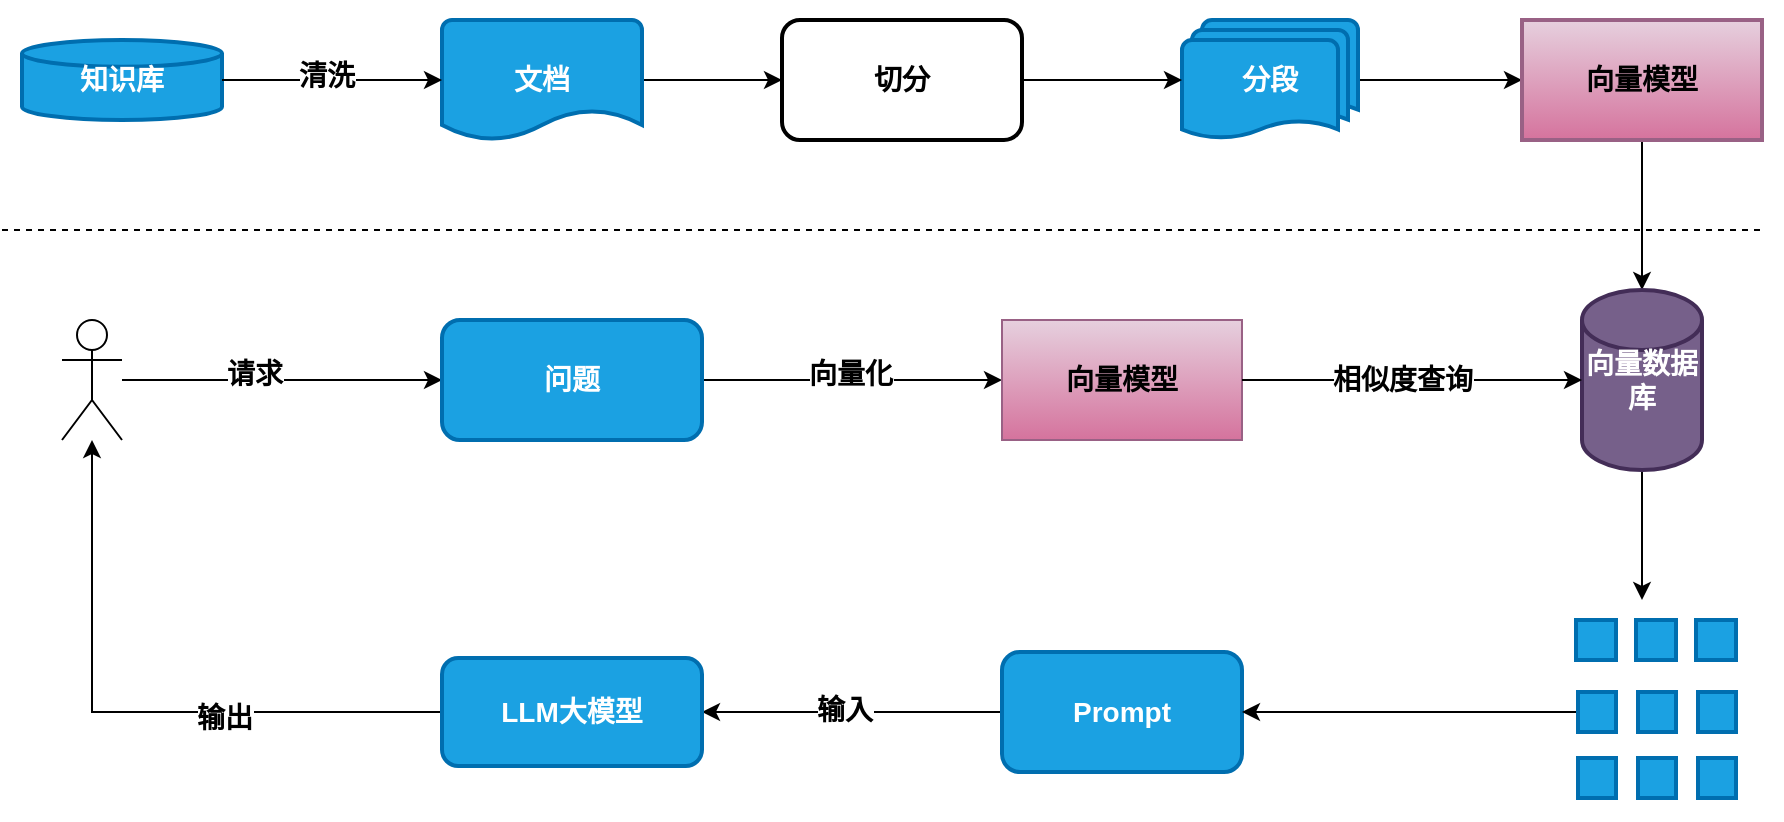 <mxfile version="28.1.2">
  <diagram name="RAG核心流程" id="JKx-FvenfKslHEoDBpSc">
    <mxGraphModel dx="2253" dy="853" grid="1" gridSize="10" guides="1" tooltips="1" connect="1" arrows="1" fold="1" page="1" pageScale="1" pageWidth="827" pageHeight="1169" math="0" shadow="0">
      <root>
        <mxCell id="0" />
        <mxCell id="1" parent="0" />
        <mxCell id="Zxp3NIF342L1-s8h1Rc8-51" value="" style="rounded=0;whiteSpace=wrap;html=1;strokeColor=none;" vertex="1" parent="1">
          <mxGeometry x="-40" y="150" width="890" height="410" as="geometry" />
        </mxCell>
        <mxCell id="Zxp3NIF342L1-s8h1Rc8-2" value="知识库" style="strokeWidth=2;html=1;shape=mxgraph.flowchart.database;whiteSpace=wrap;fillColor=#1ba1e2;fontColor=#ffffff;strokeColor=#006EAF;fontSize=14;fontStyle=1" vertex="1" parent="1">
          <mxGeometry x="-30" y="170" width="100" height="40" as="geometry" />
        </mxCell>
        <mxCell id="Zxp3NIF342L1-s8h1Rc8-7" value="" style="edgeStyle=orthogonalEdgeStyle;rounded=0;orthogonalLoop=1;jettySize=auto;html=1;fontStyle=1;fontSize=14;" edge="1" parent="1" source="Zxp3NIF342L1-s8h1Rc8-3" target="Zxp3NIF342L1-s8h1Rc8-6">
          <mxGeometry relative="1" as="geometry" />
        </mxCell>
        <mxCell id="Zxp3NIF342L1-s8h1Rc8-3" value="文档" style="strokeWidth=2;html=1;shape=mxgraph.flowchart.document2;whiteSpace=wrap;size=0.25;strokeColor=#006EAF;align=center;verticalAlign=middle;fontFamily=Helvetica;fontSize=14;fontColor=#ffffff;fillColor=#1ba1e2;fontStyle=1" vertex="1" parent="1">
          <mxGeometry x="180" y="160" width="100" height="60" as="geometry" />
        </mxCell>
        <mxCell id="Zxp3NIF342L1-s8h1Rc8-4" style="edgeStyle=orthogonalEdgeStyle;rounded=0;orthogonalLoop=1;jettySize=auto;html=1;entryX=0;entryY=0.5;entryDx=0;entryDy=0;entryPerimeter=0;fontStyle=1;fontSize=14;" edge="1" parent="1" source="Zxp3NIF342L1-s8h1Rc8-2" target="Zxp3NIF342L1-s8h1Rc8-3">
          <mxGeometry relative="1" as="geometry" />
        </mxCell>
        <mxCell id="Zxp3NIF342L1-s8h1Rc8-5" value="清洗" style="edgeLabel;html=1;align=center;verticalAlign=middle;resizable=0;points=[];fontStyle=1;fontSize=14;" vertex="1" connectable="0" parent="Zxp3NIF342L1-s8h1Rc8-4">
          <mxGeometry x="-0.054" y="2" relative="1" as="geometry">
            <mxPoint as="offset" />
          </mxGeometry>
        </mxCell>
        <mxCell id="Zxp3NIF342L1-s8h1Rc8-6" value="切分" style="whiteSpace=wrap;html=1;strokeWidth=2;rounded=1;fontSize=14;fontStyle=1" vertex="1" parent="1">
          <mxGeometry x="350" y="160" width="120" height="60" as="geometry" />
        </mxCell>
        <mxCell id="Zxp3NIF342L1-s8h1Rc8-13" value="" style="edgeStyle=orthogonalEdgeStyle;rounded=0;orthogonalLoop=1;jettySize=auto;html=1;fontStyle=1;fontSize=14;" edge="1" parent="1" source="Zxp3NIF342L1-s8h1Rc8-8" target="Zxp3NIF342L1-s8h1Rc8-12">
          <mxGeometry relative="1" as="geometry" />
        </mxCell>
        <mxCell id="Zxp3NIF342L1-s8h1Rc8-8" value="分段" style="strokeWidth=2;html=1;shape=mxgraph.flowchart.multi-document;whiteSpace=wrap;strokeColor=#006EAF;align=center;verticalAlign=middle;fontFamily=Helvetica;fontSize=14;fontColor=#ffffff;fillColor=#1ba1e2;fontStyle=1" vertex="1" parent="1">
          <mxGeometry x="550" y="160" width="88" height="60" as="geometry" />
        </mxCell>
        <mxCell id="Zxp3NIF342L1-s8h1Rc8-11" style="edgeStyle=orthogonalEdgeStyle;rounded=0;orthogonalLoop=1;jettySize=auto;html=1;entryX=0;entryY=0.5;entryDx=0;entryDy=0;entryPerimeter=0;fontStyle=1;fontSize=14;" edge="1" parent="1" source="Zxp3NIF342L1-s8h1Rc8-6" target="Zxp3NIF342L1-s8h1Rc8-8">
          <mxGeometry relative="1" as="geometry" />
        </mxCell>
        <mxCell id="Zxp3NIF342L1-s8h1Rc8-23" style="edgeStyle=orthogonalEdgeStyle;rounded=0;orthogonalLoop=1;jettySize=auto;html=1;fontStyle=1;fontSize=14;" edge="1" parent="1" source="Zxp3NIF342L1-s8h1Rc8-12" target="Zxp3NIF342L1-s8h1Rc8-21">
          <mxGeometry relative="1" as="geometry" />
        </mxCell>
        <mxCell id="Zxp3NIF342L1-s8h1Rc8-12" value="向量模型" style="whiteSpace=wrap;html=1;strokeWidth=2;fillColor=#e6d0de;strokeColor=#996185;gradientColor=#d5739d;fontStyle=1;fontSize=14;" vertex="1" parent="1">
          <mxGeometry x="720" y="160" width="120" height="60" as="geometry" />
        </mxCell>
        <mxCell id="Zxp3NIF342L1-s8h1Rc8-14" value="" style="endArrow=none;dashed=1;html=1;rounded=0;fontStyle=1;fontSize=14;" edge="1" parent="1">
          <mxGeometry width="50" height="50" relative="1" as="geometry">
            <mxPoint x="-40" y="265" as="sourcePoint" />
            <mxPoint x="840" y="265" as="targetPoint" />
          </mxGeometry>
        </mxCell>
        <mxCell id="Zxp3NIF342L1-s8h1Rc8-17" value="" style="edgeStyle=orthogonalEdgeStyle;rounded=0;orthogonalLoop=1;jettySize=auto;html=1;fontStyle=1;fontSize=14;" edge="1" parent="1" source="Zxp3NIF342L1-s8h1Rc8-15" target="Zxp3NIF342L1-s8h1Rc8-16">
          <mxGeometry relative="1" as="geometry" />
        </mxCell>
        <mxCell id="Zxp3NIF342L1-s8h1Rc8-48" value="请求" style="edgeLabel;html=1;align=center;verticalAlign=middle;resizable=0;points=[];fontStyle=1;fontSize=14;" vertex="1" connectable="0" parent="Zxp3NIF342L1-s8h1Rc8-17">
          <mxGeometry x="-0.175" y="3" relative="1" as="geometry">
            <mxPoint as="offset" />
          </mxGeometry>
        </mxCell>
        <mxCell id="Zxp3NIF342L1-s8h1Rc8-15" value="" style="shape=umlActor;verticalLabelPosition=bottom;verticalAlign=top;html=1;outlineConnect=0;fontStyle=1;fontSize=14;" vertex="1" parent="1">
          <mxGeometry x="-10" y="310" width="30" height="60" as="geometry" />
        </mxCell>
        <mxCell id="Zxp3NIF342L1-s8h1Rc8-19" value="" style="edgeStyle=orthogonalEdgeStyle;rounded=0;orthogonalLoop=1;jettySize=auto;html=1;fontStyle=1;fontSize=14;" edge="1" parent="1" source="Zxp3NIF342L1-s8h1Rc8-16" target="Zxp3NIF342L1-s8h1Rc8-18">
          <mxGeometry relative="1" as="geometry" />
        </mxCell>
        <mxCell id="Zxp3NIF342L1-s8h1Rc8-20" value="向量化" style="edgeLabel;html=1;align=center;verticalAlign=middle;resizable=0;points=[];fontStyle=1;fontSize=14;" vertex="1" connectable="0" parent="Zxp3NIF342L1-s8h1Rc8-19">
          <mxGeometry x="-0.013" y="3" relative="1" as="geometry">
            <mxPoint as="offset" />
          </mxGeometry>
        </mxCell>
        <mxCell id="Zxp3NIF342L1-s8h1Rc8-16" value="问题" style="rounded=1;whiteSpace=wrap;html=1;verticalAlign=middle;align=center;strokeColor=#006EAF;strokeWidth=2;fontFamily=Helvetica;fontSize=14;fontColor=#ffffff;fillColor=#1ba1e2;fontStyle=1" vertex="1" parent="1">
          <mxGeometry x="180" y="310" width="130" height="60" as="geometry" />
        </mxCell>
        <mxCell id="Zxp3NIF342L1-s8h1Rc8-18" value="向量模型" style="whiteSpace=wrap;html=1;rounded=0;fillColor=#e6d0de;gradientColor=#d5739d;strokeColor=#996185;fontStyle=1;fontSize=14;" vertex="1" parent="1">
          <mxGeometry x="460" y="310" width="120" height="60" as="geometry" />
        </mxCell>
        <mxCell id="Zxp3NIF342L1-s8h1Rc8-39" style="edgeStyle=orthogonalEdgeStyle;rounded=0;orthogonalLoop=1;jettySize=auto;html=1;fontStyle=1;fontSize=14;" edge="1" parent="1" source="Zxp3NIF342L1-s8h1Rc8-21">
          <mxGeometry relative="1" as="geometry">
            <mxPoint x="780" y="450" as="targetPoint" />
          </mxGeometry>
        </mxCell>
        <mxCell id="Zxp3NIF342L1-s8h1Rc8-21" value="向量数据库" style="strokeWidth=2;html=1;shape=mxgraph.flowchart.database;whiteSpace=wrap;align=center;verticalAlign=middle;fillColor=#76608a;fontColor=#ffffff;strokeColor=#432D57;fontStyle=1;fontSize=14;" vertex="1" parent="1">
          <mxGeometry x="750" y="295" width="60" height="90" as="geometry" />
        </mxCell>
        <mxCell id="Zxp3NIF342L1-s8h1Rc8-22" style="edgeStyle=orthogonalEdgeStyle;rounded=0;orthogonalLoop=1;jettySize=auto;html=1;entryX=0;entryY=0.5;entryDx=0;entryDy=0;entryPerimeter=0;fontStyle=1;fontSize=14;" edge="1" parent="1" source="Zxp3NIF342L1-s8h1Rc8-18" target="Zxp3NIF342L1-s8h1Rc8-21">
          <mxGeometry relative="1" as="geometry" />
        </mxCell>
        <mxCell id="Zxp3NIF342L1-s8h1Rc8-47" value="相似度查询" style="edgeLabel;html=1;align=center;verticalAlign=middle;resizable=0;points=[];fontStyle=1;fontSize=14;" vertex="1" connectable="0" parent="Zxp3NIF342L1-s8h1Rc8-22">
          <mxGeometry x="-0.447" y="1" relative="1" as="geometry">
            <mxPoint x="33" y="1" as="offset" />
          </mxGeometry>
        </mxCell>
        <mxCell id="Zxp3NIF342L1-s8h1Rc8-43" value="" style="edgeStyle=orthogonalEdgeStyle;rounded=0;orthogonalLoop=1;jettySize=auto;html=1;fontStyle=1;fontSize=14;" edge="1" parent="1" source="Zxp3NIF342L1-s8h1Rc8-40" target="Zxp3NIF342L1-s8h1Rc8-42">
          <mxGeometry relative="1" as="geometry" />
        </mxCell>
        <mxCell id="Zxp3NIF342L1-s8h1Rc8-46" value="输入" style="edgeLabel;html=1;align=center;verticalAlign=middle;resizable=0;points=[];fontStyle=1;fontSize=14;" vertex="1" connectable="0" parent="Zxp3NIF342L1-s8h1Rc8-43">
          <mxGeometry x="0.053" y="-1" relative="1" as="geometry">
            <mxPoint as="offset" />
          </mxGeometry>
        </mxCell>
        <mxCell id="Zxp3NIF342L1-s8h1Rc8-40" value="Prompt" style="whiteSpace=wrap;html=1;rounded=1;strokeColor=#006EAF;strokeWidth=2;align=center;verticalAlign=middle;fontFamily=Helvetica;fontSize=14;fontColor=#ffffff;fillColor=#1ba1e2;fontStyle=1" vertex="1" parent="1">
          <mxGeometry x="460" y="476" width="120" height="60" as="geometry" />
        </mxCell>
        <mxCell id="Zxp3NIF342L1-s8h1Rc8-41" value="" style="edgeStyle=orthogonalEdgeStyle;rounded=0;orthogonalLoop=1;jettySize=auto;html=1;fontStyle=1;fontSize=14;" edge="1" parent="1" source="Zxp3NIF342L1-s8h1Rc8-31" target="Zxp3NIF342L1-s8h1Rc8-40">
          <mxGeometry relative="1" as="geometry" />
        </mxCell>
        <mxCell id="Zxp3NIF342L1-s8h1Rc8-45" style="edgeStyle=orthogonalEdgeStyle;rounded=0;orthogonalLoop=1;jettySize=auto;html=1;fontStyle=1;fontSize=14;" edge="1" parent="1" source="Zxp3NIF342L1-s8h1Rc8-42" target="Zxp3NIF342L1-s8h1Rc8-15">
          <mxGeometry relative="1" as="geometry" />
        </mxCell>
        <mxCell id="Zxp3NIF342L1-s8h1Rc8-49" value="输出" style="edgeLabel;html=1;align=center;verticalAlign=middle;resizable=0;points=[];fontStyle=1;fontSize=14;" vertex="1" connectable="0" parent="Zxp3NIF342L1-s8h1Rc8-45">
          <mxGeometry x="-0.299" y="3" relative="1" as="geometry">
            <mxPoint as="offset" />
          </mxGeometry>
        </mxCell>
        <mxCell id="Zxp3NIF342L1-s8h1Rc8-42" value="LLM大模型" style="whiteSpace=wrap;html=1;rounded=1;strokeColor=#006EAF;strokeWidth=2;align=center;verticalAlign=middle;fontFamily=Helvetica;fontSize=14;fontColor=#ffffff;fillColor=#1ba1e2;fontStyle=1" vertex="1" parent="1">
          <mxGeometry x="180" y="479" width="130" height="54" as="geometry" />
        </mxCell>
        <mxCell id="Zxp3NIF342L1-s8h1Rc8-24" value="" style="rounded=0;whiteSpace=wrap;html=1;container=0;strokeColor=#006EAF;strokeWidth=2;align=center;verticalAlign=middle;fontFamily=Helvetica;fontSize=14;fontColor=#ffffff;fillColor=#1ba1e2;fontStyle=1" vertex="1" parent="1">
          <mxGeometry x="747" y="460" width="20" height="20" as="geometry" />
        </mxCell>
        <mxCell id="Zxp3NIF342L1-s8h1Rc8-27" value="" style="rounded=0;whiteSpace=wrap;html=1;container=0;strokeColor=#006EAF;strokeWidth=2;align=center;verticalAlign=middle;fontFamily=Helvetica;fontSize=14;fontColor=#ffffff;fillColor=#1ba1e2;fontStyle=1" vertex="1" parent="1">
          <mxGeometry x="777" y="460" width="20" height="20" as="geometry" />
        </mxCell>
        <mxCell id="Zxp3NIF342L1-s8h1Rc8-28" value="" style="rounded=0;whiteSpace=wrap;html=1;container=0;strokeColor=#006EAF;strokeWidth=2;align=center;verticalAlign=middle;fontFamily=Helvetica;fontSize=14;fontColor=#ffffff;fillColor=#1ba1e2;fontStyle=1" vertex="1" parent="1">
          <mxGeometry x="807" y="460" width="20" height="20" as="geometry" />
        </mxCell>
        <mxCell id="Zxp3NIF342L1-s8h1Rc8-31" value="" style="rounded=0;whiteSpace=wrap;html=1;container=0;strokeColor=#006EAF;strokeWidth=2;align=center;verticalAlign=middle;fontFamily=Helvetica;fontSize=14;fontColor=#ffffff;fillColor=#1ba1e2;fontStyle=1" vertex="1" parent="1">
          <mxGeometry x="748" y="496" width="19" height="20" as="geometry" />
        </mxCell>
        <mxCell id="Zxp3NIF342L1-s8h1Rc8-32" value="" style="rounded=0;whiteSpace=wrap;html=1;container=0;strokeColor=#006EAF;strokeWidth=2;align=center;verticalAlign=middle;fontFamily=Helvetica;fontSize=14;fontColor=#ffffff;fillColor=#1ba1e2;fontStyle=1" vertex="1" parent="1">
          <mxGeometry x="778" y="496" width="19" height="20" as="geometry" />
        </mxCell>
        <mxCell id="Zxp3NIF342L1-s8h1Rc8-33" value="" style="rounded=0;whiteSpace=wrap;html=1;container=0;strokeColor=#006EAF;strokeWidth=2;align=center;verticalAlign=middle;fontFamily=Helvetica;fontSize=14;fontColor=#ffffff;fillColor=#1ba1e2;fontStyle=1" vertex="1" parent="1">
          <mxGeometry x="808" y="496" width="19" height="20" as="geometry" />
        </mxCell>
        <mxCell id="Zxp3NIF342L1-s8h1Rc8-35" value="" style="rounded=0;whiteSpace=wrap;html=1;container=0;strokeColor=#006EAF;strokeWidth=2;align=center;verticalAlign=middle;fontFamily=Helvetica;fontSize=14;fontColor=#ffffff;fillColor=#1ba1e2;fontStyle=1" vertex="1" parent="1">
          <mxGeometry x="748" y="529" width="19" height="20" as="geometry" />
        </mxCell>
        <mxCell id="Zxp3NIF342L1-s8h1Rc8-36" value="" style="rounded=0;whiteSpace=wrap;html=1;container=0;strokeColor=#006EAF;strokeWidth=2;align=center;verticalAlign=middle;fontFamily=Helvetica;fontSize=14;fontColor=#ffffff;fillColor=#1ba1e2;fontStyle=1" vertex="1" parent="1">
          <mxGeometry x="778" y="529" width="19" height="20" as="geometry" />
        </mxCell>
        <mxCell id="Zxp3NIF342L1-s8h1Rc8-37" value="" style="rounded=0;whiteSpace=wrap;html=1;container=0;strokeColor=#006EAF;strokeWidth=2;align=center;verticalAlign=middle;fontFamily=Helvetica;fontSize=14;fontColor=#ffffff;fillColor=#1ba1e2;fontStyle=1" vertex="1" parent="1">
          <mxGeometry x="808" y="529" width="19" height="20" as="geometry" />
        </mxCell>
      </root>
    </mxGraphModel>
  </diagram>
</mxfile>

